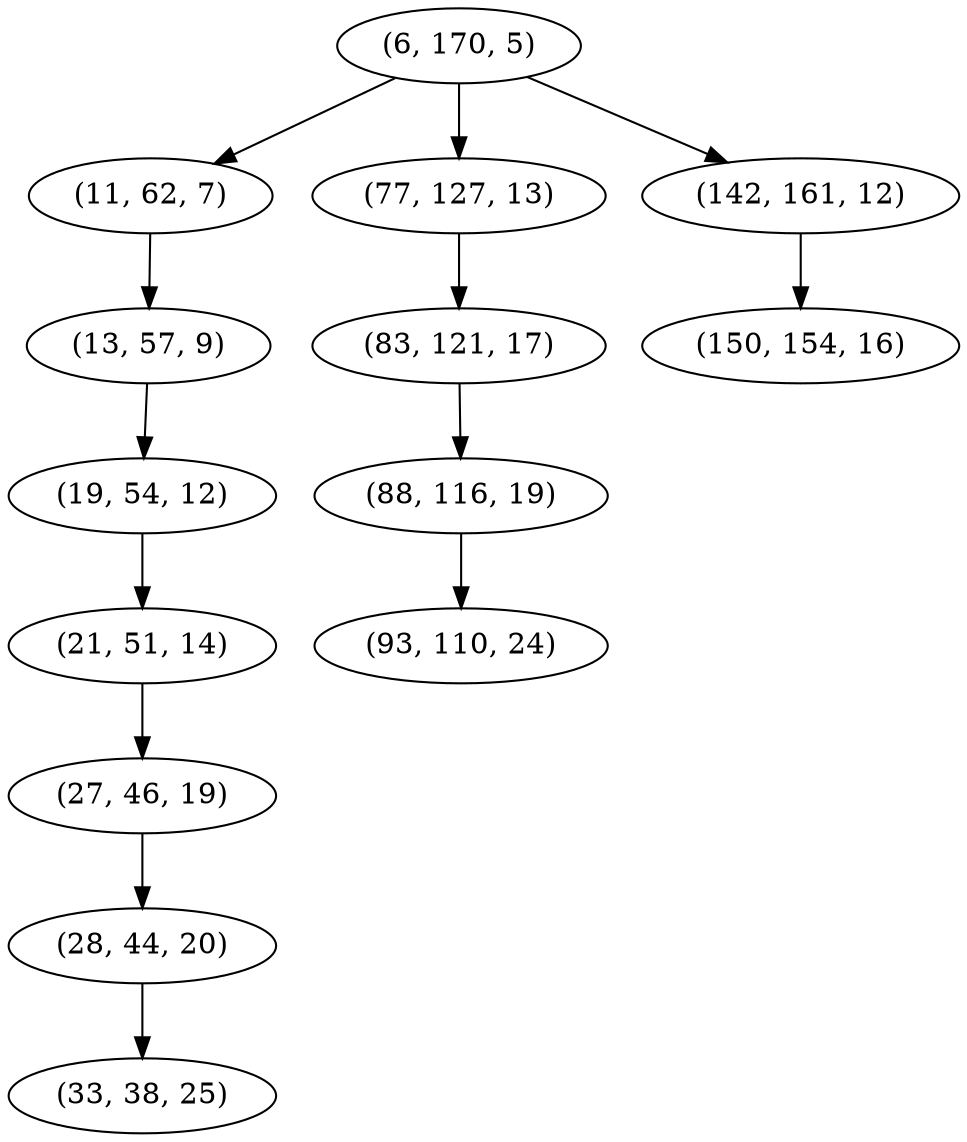 digraph tree {
    "(6, 170, 5)";
    "(11, 62, 7)";
    "(13, 57, 9)";
    "(19, 54, 12)";
    "(21, 51, 14)";
    "(27, 46, 19)";
    "(28, 44, 20)";
    "(33, 38, 25)";
    "(77, 127, 13)";
    "(83, 121, 17)";
    "(88, 116, 19)";
    "(93, 110, 24)";
    "(142, 161, 12)";
    "(150, 154, 16)";
    "(6, 170, 5)" -> "(11, 62, 7)";
    "(6, 170, 5)" -> "(77, 127, 13)";
    "(6, 170, 5)" -> "(142, 161, 12)";
    "(11, 62, 7)" -> "(13, 57, 9)";
    "(13, 57, 9)" -> "(19, 54, 12)";
    "(19, 54, 12)" -> "(21, 51, 14)";
    "(21, 51, 14)" -> "(27, 46, 19)";
    "(27, 46, 19)" -> "(28, 44, 20)";
    "(28, 44, 20)" -> "(33, 38, 25)";
    "(77, 127, 13)" -> "(83, 121, 17)";
    "(83, 121, 17)" -> "(88, 116, 19)";
    "(88, 116, 19)" -> "(93, 110, 24)";
    "(142, 161, 12)" -> "(150, 154, 16)";
}
